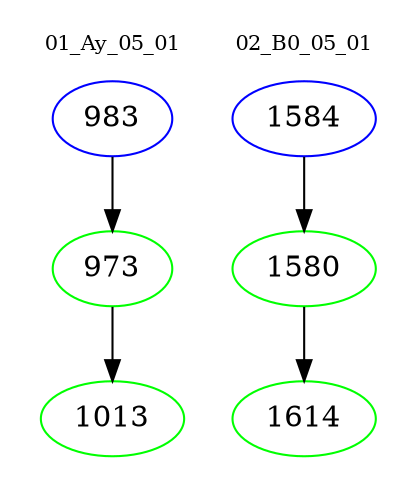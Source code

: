 digraph{
subgraph cluster_0 {
color = white
label = "01_Ay_05_01";
fontsize=10;
T0_983 [label="983", color="blue"]
T0_983 -> T0_973 [color="black"]
T0_973 [label="973", color="green"]
T0_973 -> T0_1013 [color="black"]
T0_1013 [label="1013", color="green"]
}
subgraph cluster_1 {
color = white
label = "02_B0_05_01";
fontsize=10;
T1_1584 [label="1584", color="blue"]
T1_1584 -> T1_1580 [color="black"]
T1_1580 [label="1580", color="green"]
T1_1580 -> T1_1614 [color="black"]
T1_1614 [label="1614", color="green"]
}
}
